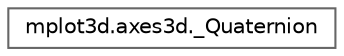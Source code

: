 digraph "Graphical Class Hierarchy"
{
 // LATEX_PDF_SIZE
  bgcolor="transparent";
  edge [fontname=Helvetica,fontsize=10,labelfontname=Helvetica,labelfontsize=10];
  node [fontname=Helvetica,fontsize=10,shape=box,height=0.2,width=0.4];
  rankdir="LR";
  Node0 [id="Node000000",label="mplot3d.axes3d._Quaternion",height=0.2,width=0.4,color="grey40", fillcolor="white", style="filled",URL="$da/d97/classmplot3d_1_1axes3d_1_1__Quaternion.html",tooltip=" "];
}
